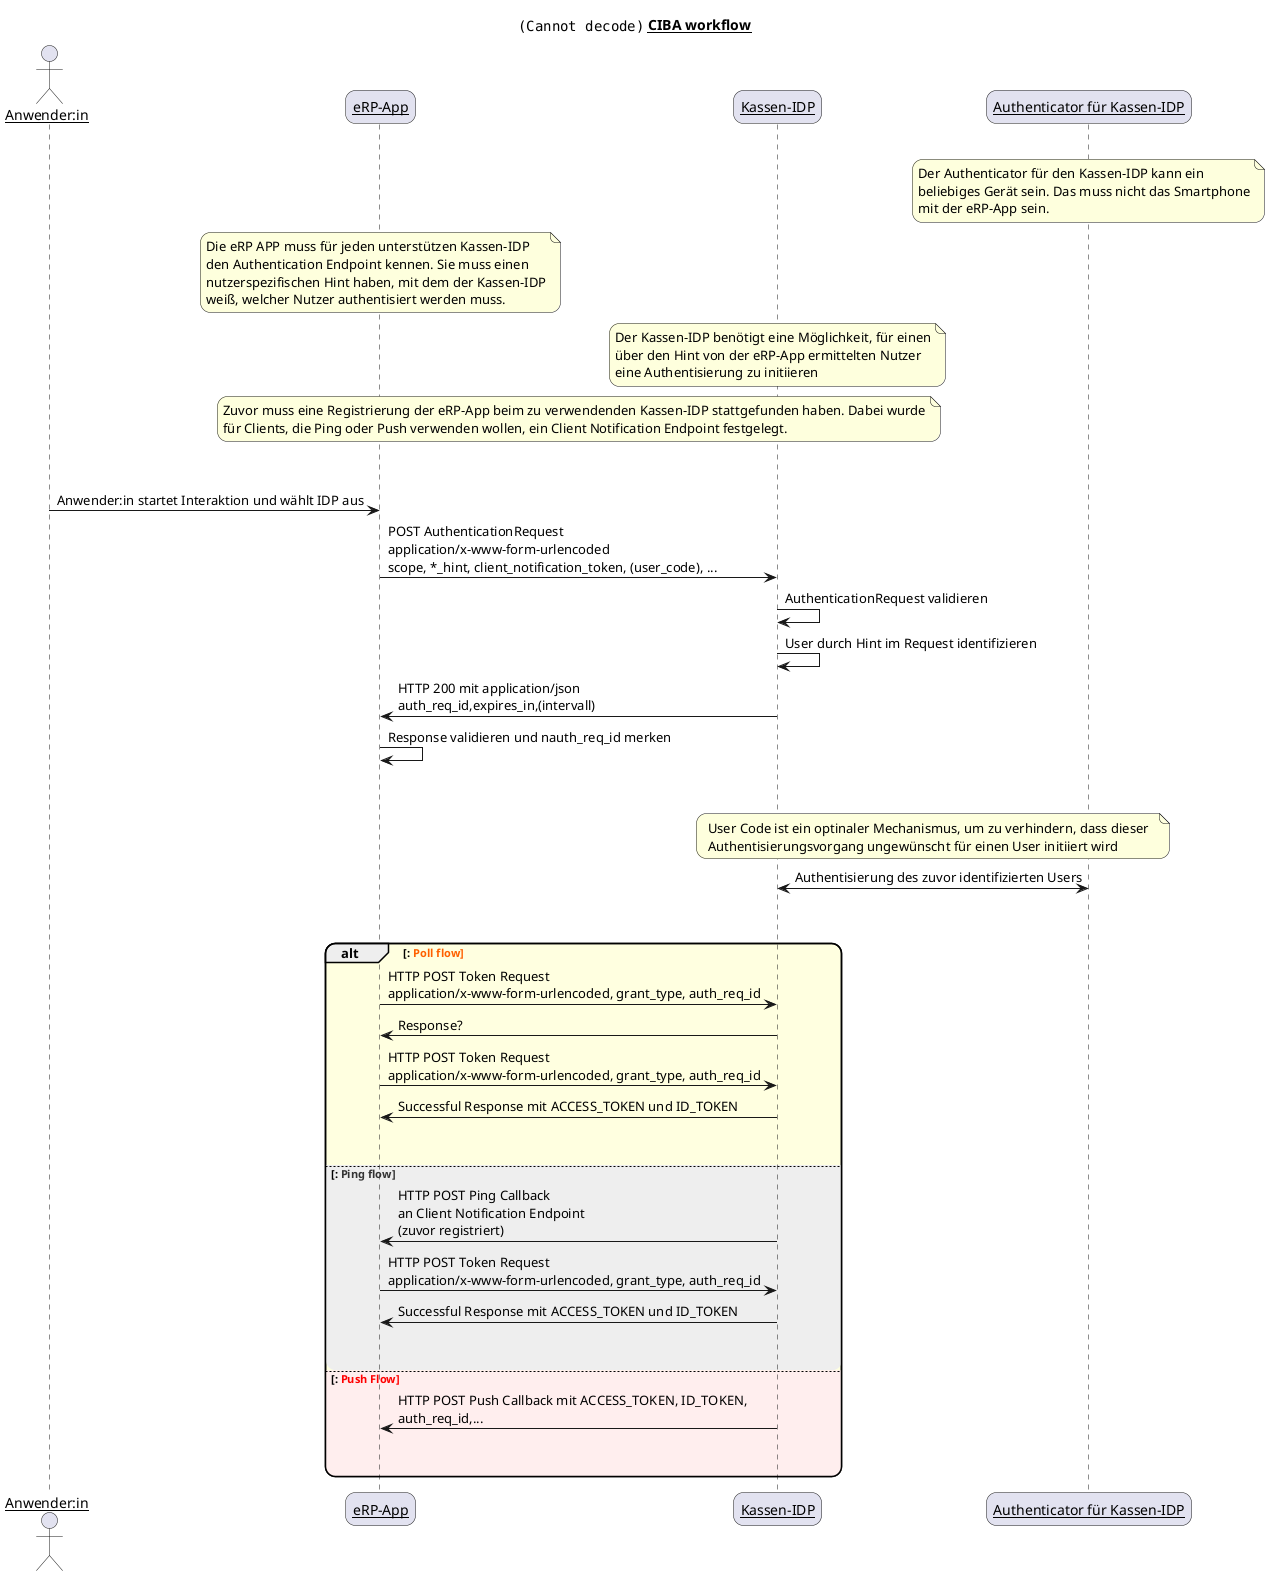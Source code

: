 @startuml

title
<img:images/IDPLogo-64.png> <u>CIBA workflow</u>
end title

skinparam sequenceArrowThickness 1
skinparam roundcorner 20
skinparam sequenceParticipant underline
skinparam maxMessageSize 400
skinparam ParticipantPadding 10

actor "Anwender:in" as V
participant "eRP-App" as EA
participant "Kassen-IDP" as KIDP
participant "Authenticator für Kassen-IDP" as KA
    ||20||
note over KA
    Der Authenticator für den Kassen-IDP kann ein
    beliebiges Gerät sein. Das muss nicht das Smartphone
    mit der eRP-App sein.
end note

note over EA
    Die eRP APP muss für jeden unterstützen Kassen-IDP
    den Authentication Endpoint kennen. Sie muss einen
    nutzerspezifischen Hint haben, mit dem der Kassen-IDP
    weiß, welcher Nutzer authentisiert werden muss.
end note

note over KIDP
    Der Kassen-IDP benötigt eine Möglichkeit, für einen
    über den Hint von der eRP-App ermittelten Nutzer
    eine Authentisierung zu initiieren
end note

note over EA, KIDP
  Zuvor muss eine Registrierung der eRP-App beim zu verwendenden Kassen-IDP stattgefunden haben. Dabei wurde
  für Clients, die Ping oder Push verwenden wollen, ein Client Notification Endpoint festgelegt.
end note
    ||40||
V -> EA : Anwender:in startet Interaktion und wählt IDP aus
EA -> KIDP : POST AuthenticationRequest\napplication/x-www-form-urlencoded\nscope, *_hint, client_notification_token, (user_code), ...
KIDP -> KIDP : AuthenticationRequest validieren
KIDP -> KIDP : User durch Hint im Request identifizieren
KIDP -> EA : HTTP 200 mit application/json\nauth_req_id,expires_in,(intervall)
EA -> EA : Response validieren und nauth_req_id merken
    ||40||
note over KIDP, KA
User Code ist ein optinaler Mechanismus, um zu verhindern, dass dieser
Authentisierungsvorgang ungewünscht für einen User initiiert wird
end note

KIDP <-> KA : Authentisierung des zuvor identifizierten Users
    ||40||
alt #ffffe0 : <font color="#ff6000">Poll flow
EA -> KIDP : HTTP POST Token Request\napplication/x-www-form-urlencoded, grant_type, auth_req_id
EA <- KIDP : Response?
EA -> KIDP : HTTP POST Token Request\napplication/x-www-form-urlencoded, grant_type, auth_req_id
EA <- KIDP : Successful Response mit ACCESS_TOKEN und ID_TOKEN
    ||40||
else #eeeeee : <font color="#333333">Ping flow
EA <- KIDP : HTTP POST Ping Callback\nan Client Notification Endpoint\n(zuvor registriert)
EA -> KIDP : HTTP POST Token Request\napplication/x-www-form-urlencoded, grant_type, auth_req_id
EA <- KIDP : Successful Response mit ACCESS_TOKEN und ID_TOKEN
    ||40||
else #ffeeee : <font color="red">Push Flow
EA <- KIDP : HTTP POST Push Callback mit ACCESS_TOKEN, ID_TOKEN, \nauth_req_id,...
    ||40||
end




@enduml
